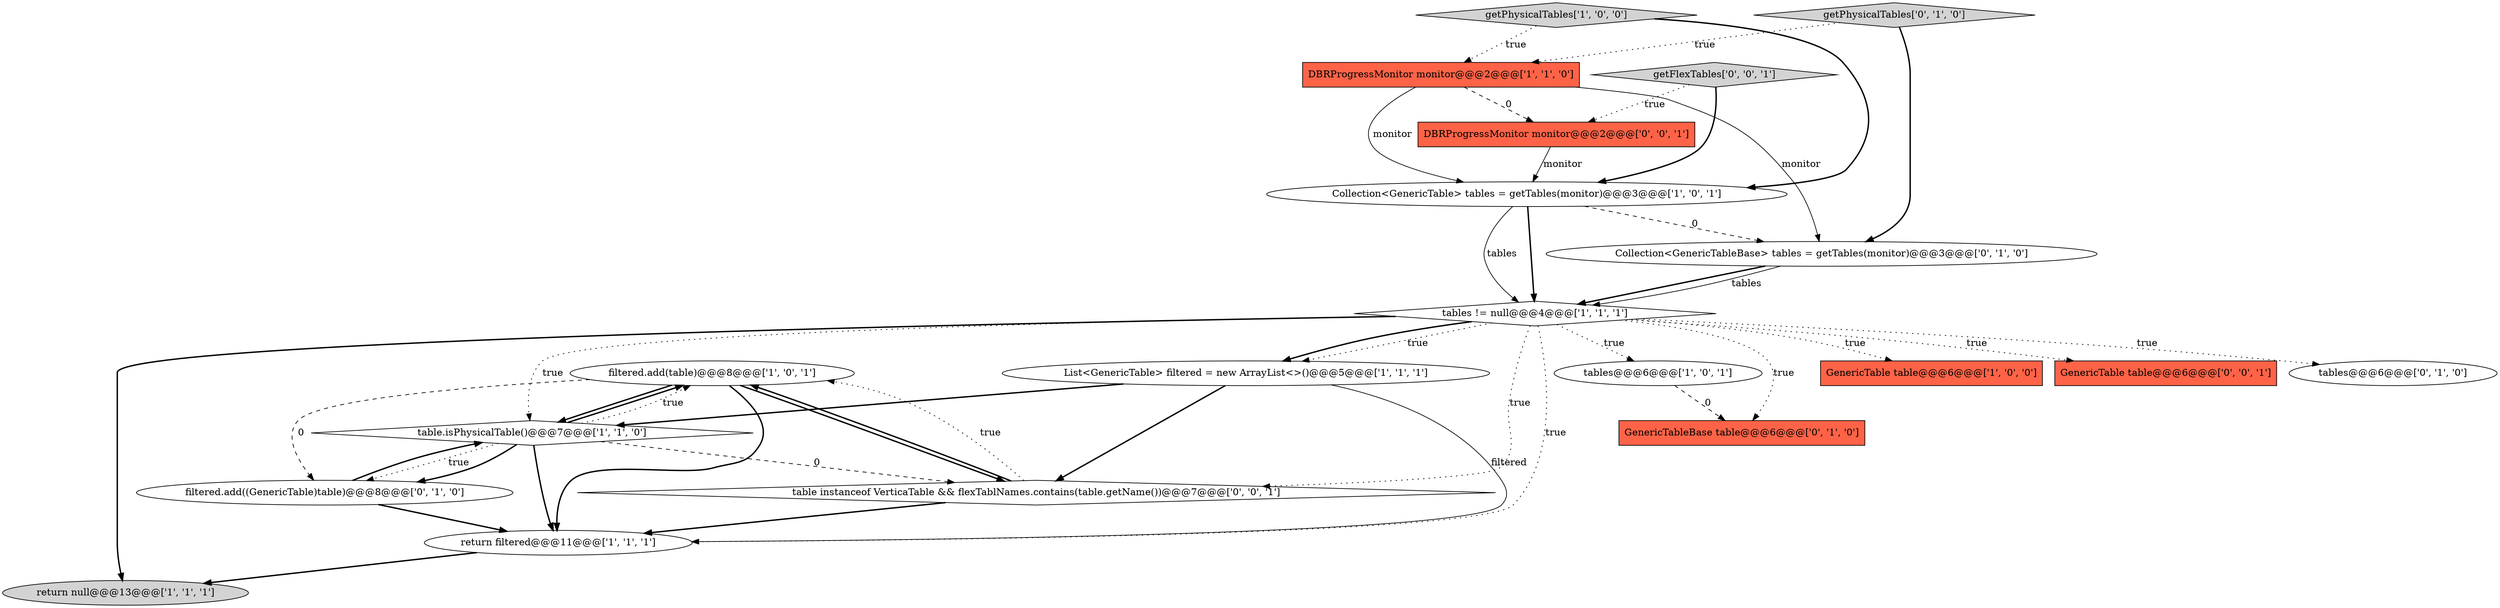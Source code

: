 digraph {
1 [style = filled, label = "filtered.add(table)@@@8@@@['1', '0', '1']", fillcolor = white, shape = ellipse image = "AAA0AAABBB1BBB"];
13 [style = filled, label = "GenericTableBase table@@@6@@@['0', '1', '0']", fillcolor = tomato, shape = box image = "AAA1AAABBB2BBB"];
0 [style = filled, label = "return null@@@13@@@['1', '1', '1']", fillcolor = lightgray, shape = ellipse image = "AAA0AAABBB1BBB"];
8 [style = filled, label = "getPhysicalTables['1', '0', '0']", fillcolor = lightgray, shape = diamond image = "AAA0AAABBB1BBB"];
17 [style = filled, label = "getFlexTables['0', '0', '1']", fillcolor = lightgray, shape = diamond image = "AAA0AAABBB3BBB"];
19 [style = filled, label = "DBRProgressMonitor monitor@@@2@@@['0', '0', '1']", fillcolor = tomato, shape = box image = "AAA0AAABBB3BBB"];
6 [style = filled, label = "GenericTable table@@@6@@@['1', '0', '0']", fillcolor = tomato, shape = box image = "AAA0AAABBB1BBB"];
5 [style = filled, label = "table.isPhysicalTable()@@@7@@@['1', '1', '0']", fillcolor = white, shape = diamond image = "AAA0AAABBB1BBB"];
10 [style = filled, label = "tables != null@@@4@@@['1', '1', '1']", fillcolor = white, shape = diamond image = "AAA0AAABBB1BBB"];
18 [style = filled, label = "table instanceof VerticaTable && flexTablNames.contains(table.getName())@@@7@@@['0', '0', '1']", fillcolor = white, shape = diamond image = "AAA0AAABBB3BBB"];
14 [style = filled, label = "filtered.add((GenericTable)table)@@@8@@@['0', '1', '0']", fillcolor = white, shape = ellipse image = "AAA1AAABBB2BBB"];
4 [style = filled, label = "List<GenericTable> filtered = new ArrayList<>()@@@5@@@['1', '1', '1']", fillcolor = white, shape = ellipse image = "AAA0AAABBB1BBB"];
7 [style = filled, label = "tables@@@6@@@['1', '0', '1']", fillcolor = white, shape = ellipse image = "AAA0AAABBB1BBB"];
9 [style = filled, label = "Collection<GenericTable> tables = getTables(monitor)@@@3@@@['1', '0', '1']", fillcolor = white, shape = ellipse image = "AAA0AAABBB1BBB"];
15 [style = filled, label = "getPhysicalTables['0', '1', '0']", fillcolor = lightgray, shape = diamond image = "AAA0AAABBB2BBB"];
16 [style = filled, label = "GenericTable table@@@6@@@['0', '0', '1']", fillcolor = tomato, shape = box image = "AAA0AAABBB3BBB"];
2 [style = filled, label = "return filtered@@@11@@@['1', '1', '1']", fillcolor = white, shape = ellipse image = "AAA0AAABBB1BBB"];
3 [style = filled, label = "DBRProgressMonitor monitor@@@2@@@['1', '1', '0']", fillcolor = tomato, shape = box image = "AAA0AAABBB1BBB"];
11 [style = filled, label = "Collection<GenericTableBase> tables = getTables(monitor)@@@3@@@['0', '1', '0']", fillcolor = white, shape = ellipse image = "AAA1AAABBB2BBB"];
12 [style = filled, label = "tables@@@6@@@['0', '1', '0']", fillcolor = white, shape = ellipse image = "AAA0AAABBB2BBB"];
5->2 [style = bold, label=""];
14->5 [style = bold, label=""];
5->14 [style = dotted, label="true"];
10->2 [style = dotted, label="true"];
5->14 [style = bold, label=""];
17->19 [style = dotted, label="true"];
3->19 [style = dashed, label="0"];
9->11 [style = dashed, label="0"];
10->13 [style = dotted, label="true"];
8->9 [style = bold, label=""];
18->1 [style = dotted, label="true"];
18->2 [style = bold, label=""];
10->12 [style = dotted, label="true"];
5->1 [style = bold, label=""];
4->5 [style = bold, label=""];
1->14 [style = dashed, label="0"];
19->9 [style = solid, label="monitor"];
1->18 [style = bold, label=""];
10->7 [style = dotted, label="true"];
3->11 [style = solid, label="monitor"];
5->18 [style = dashed, label="0"];
7->13 [style = dashed, label="0"];
10->16 [style = dotted, label="true"];
11->10 [style = bold, label=""];
4->2 [style = solid, label="filtered"];
10->18 [style = dotted, label="true"];
15->11 [style = bold, label=""];
10->4 [style = dotted, label="true"];
10->4 [style = bold, label=""];
17->9 [style = bold, label=""];
14->2 [style = bold, label=""];
10->6 [style = dotted, label="true"];
18->1 [style = bold, label=""];
2->0 [style = bold, label=""];
5->1 [style = dotted, label="true"];
11->10 [style = solid, label="tables"];
10->5 [style = dotted, label="true"];
8->3 [style = dotted, label="true"];
15->3 [style = dotted, label="true"];
9->10 [style = solid, label="tables"];
1->2 [style = bold, label=""];
10->0 [style = bold, label=""];
3->9 [style = solid, label="monitor"];
4->18 [style = bold, label=""];
9->10 [style = bold, label=""];
1->5 [style = bold, label=""];
}
